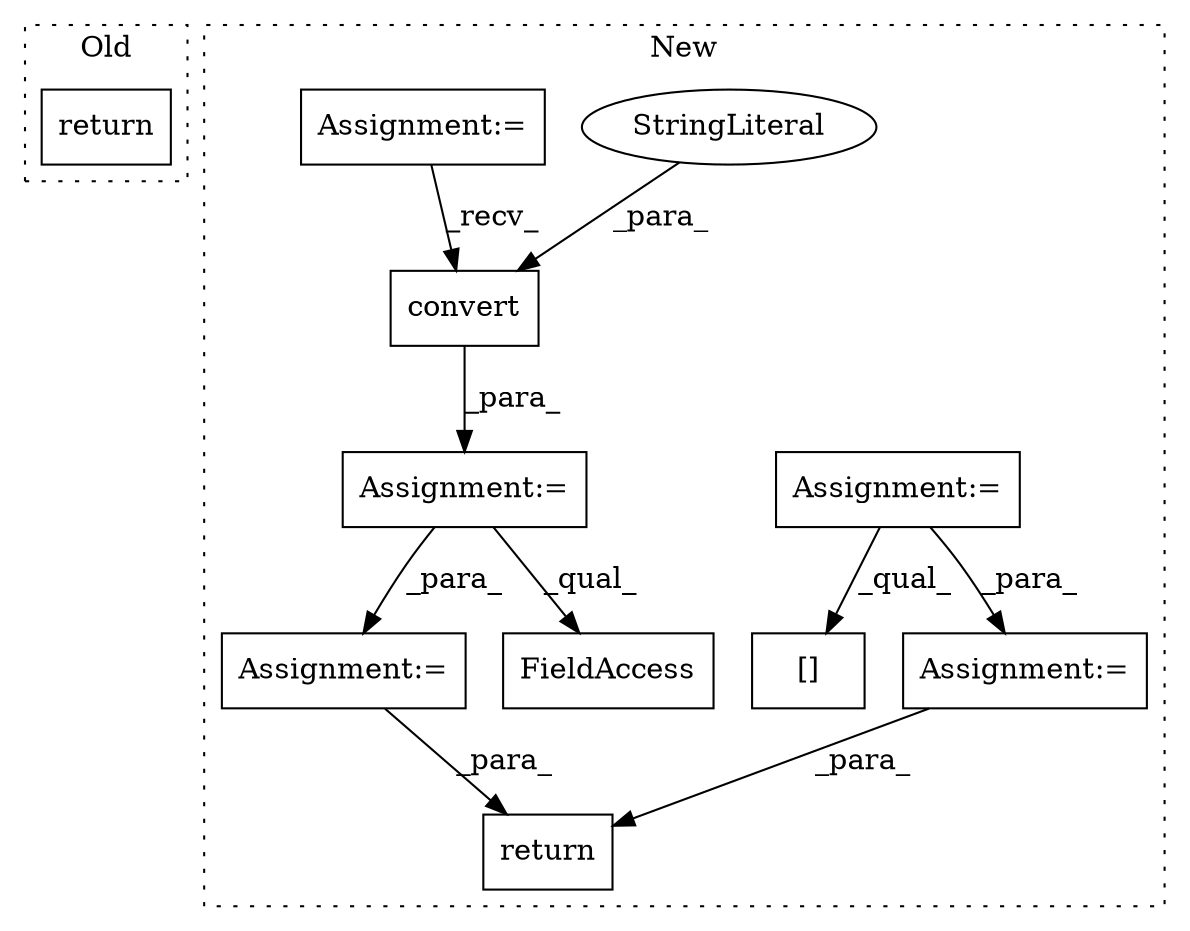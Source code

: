 digraph G {
subgraph cluster0 {
1 [label="return" a="41" s="693" l="7" shape="box"];
label = "Old";
style="dotted";
}
subgraph cluster1 {
2 [label="convert" a="32" s="725,738" l="8,1" shape="box"];
3 [label="return" a="41" s="1065" l="12" shape="box"];
4 [label="Assignment:=" a="7" s="751" l="1" shape="box"];
5 [label="StringLiteral" a="45" s="733" l="5" shape="ellipse"];
6 [label="Assignment:=" a="7" s="663" l="5" shape="box"];
7 [label="Assignment:=" a="7" s="1032" l="1" shape="box"];
8 [label="FieldAccess" a="22" s="813" l="8" shape="box"];
9 [label="[]" a="2" s="827,851" l="7,1" shape="box"];
10 [label="Assignment:=" a="7" s="973" l="1" shape="box"];
11 [label="Assignment:=" a="7" s="693" l="1" shape="box"];
label = "New";
style="dotted";
}
2 -> 11 [label="_para_"];
4 -> 9 [label="_qual_"];
4 -> 10 [label="_para_"];
5 -> 2 [label="_para_"];
6 -> 2 [label="_recv_"];
7 -> 3 [label="_para_"];
10 -> 3 [label="_para_"];
11 -> 8 [label="_qual_"];
11 -> 7 [label="_para_"];
}